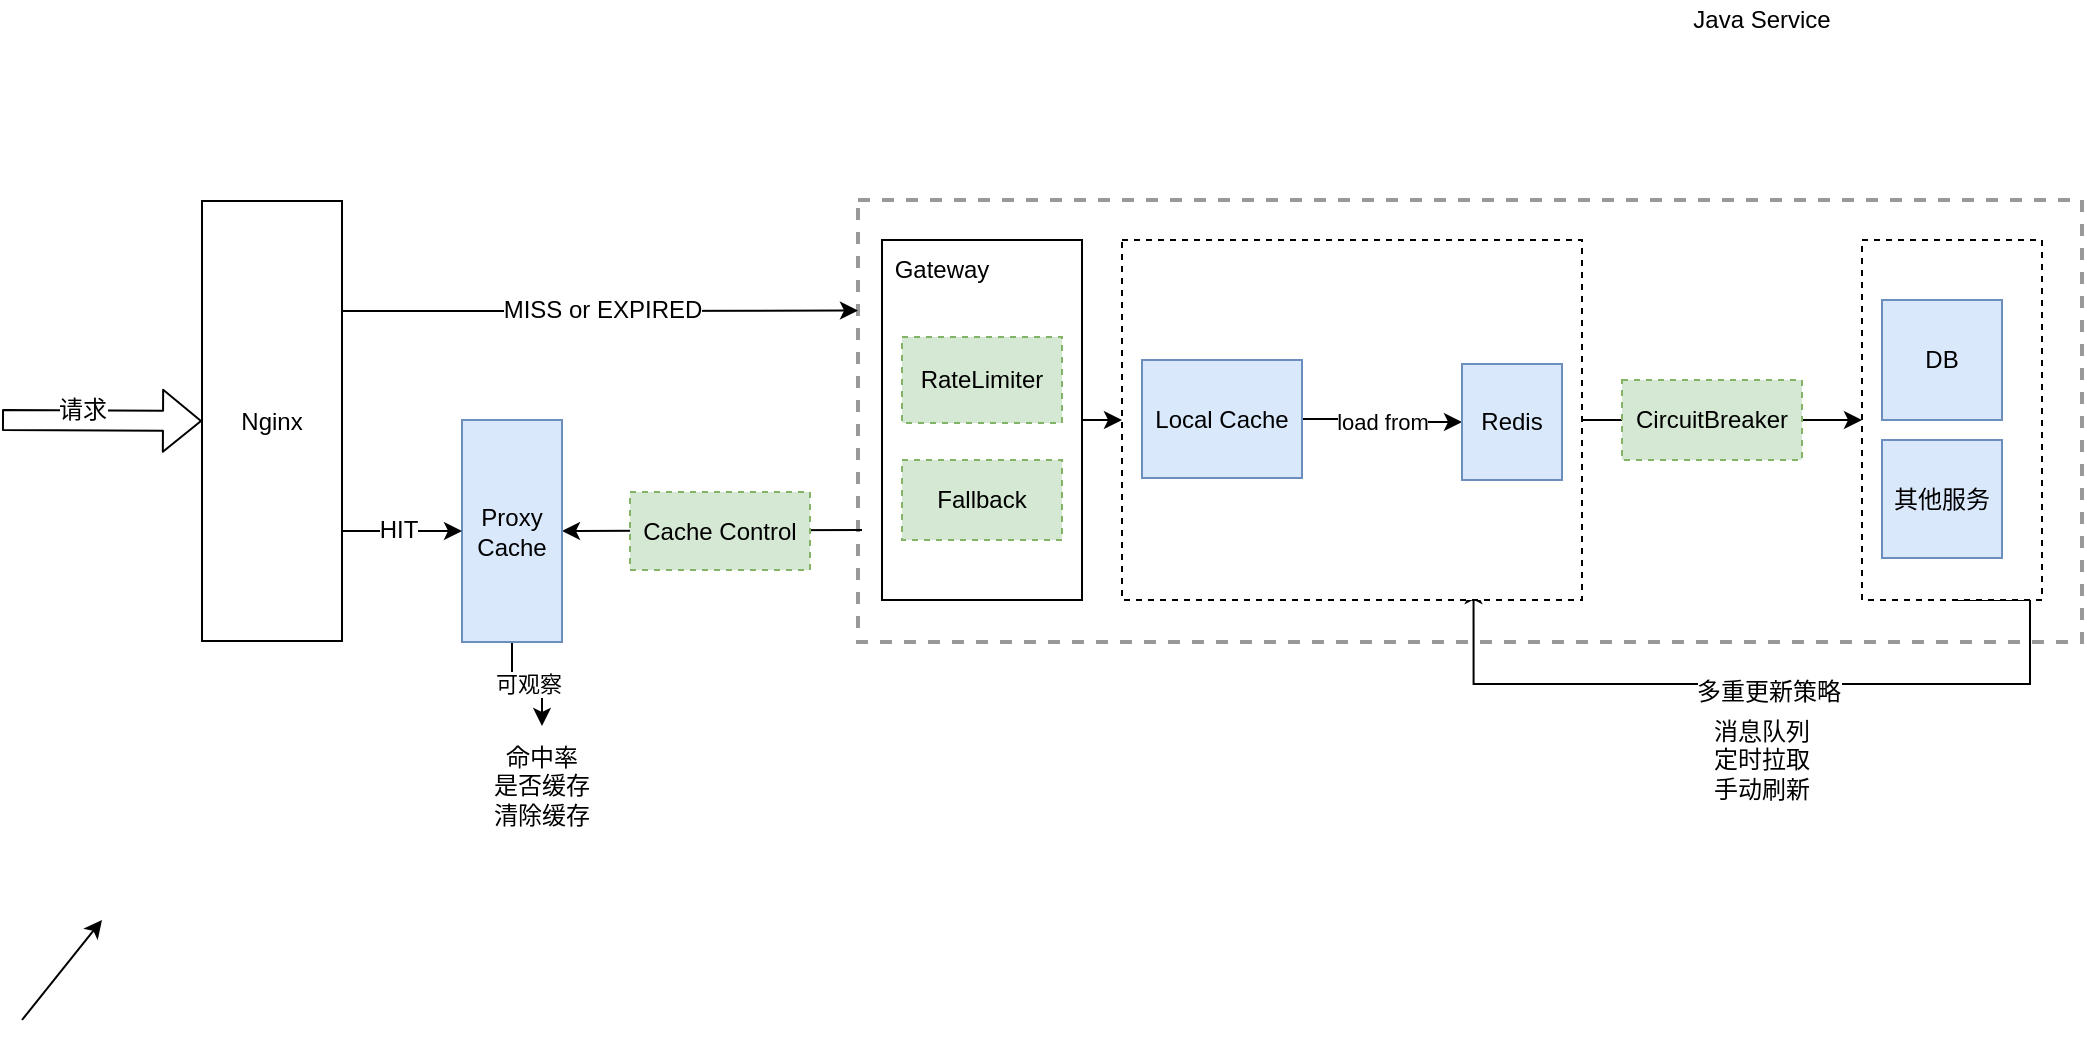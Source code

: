<mxfile version="10.7.7" type="github"><diagram id="t-BSXwOw7zd3HDcYqu_6" name="第 1 页"><mxGraphModel dx="1398" dy="828" grid="1" gridSize="10" guides="1" tooltips="1" connect="1" arrows="1" fold="1" page="1" pageScale="1" pageWidth="826" pageHeight="1169" math="0" shadow="0"><root><mxCell id="0"/><mxCell id="1" parent="0"/><mxCell id="8t-GNLuGYdWeni0fs2yw-1" value="" style="rounded=0;whiteSpace=wrap;html=1;dashed=1;opacity=40;strokeWidth=2;" parent="1" vertex="1"><mxGeometry x="518" y="380" width="612" height="221" as="geometry"/></mxCell><mxCell id="8t-GNLuGYdWeni0fs2yw-2" style="edgeStyle=orthogonalEdgeStyle;rounded=0;orthogonalLoop=1;jettySize=auto;html=1;entryX=0.5;entryY=1;entryDx=0;entryDy=0;exitX=0.5;exitY=1;exitDx=0;exitDy=0;" parent="1" edge="1" source="8t-GNLuGYdWeni0fs2yw-4" treatAsSingle="0"><mxGeometry relative="1" as="geometry"><mxPoint x="1170.471" y="572.971" as="sourcePoint"/><mxPoint x="825.765" y="572.971" as="targetPoint"/><Array as="points"><mxPoint x="1104" y="622"/><mxPoint x="826" y="622"/></Array></mxGeometry></mxCell><mxCell id="8t-GNLuGYdWeni0fs2yw-3" value="多重更新策略" style="text;html=1;resizable=0;points=[];align=center;verticalAlign=middle;labelBackgroundColor=#ffffff;" parent="8t-GNLuGYdWeni0fs2yw-2" vertex="1" connectable="0"><mxGeometry x="0.04" y="4" relative="1" as="geometry"><mxPoint as="offset"/></mxGeometry></mxCell><mxCell id="8t-GNLuGYdWeni0fs2yw-4" value="" style="rounded=0;whiteSpace=wrap;html=1;dashed=1;strokeWidth=1;" parent="1" vertex="1"><mxGeometry x="1020" y="400" width="90" height="180" as="geometry"/></mxCell><mxCell id="8t-GNLuGYdWeni0fs2yw-5" value="" style="rounded=0;whiteSpace=wrap;html=1;strokeWidth=1;dashed=1;" parent="1" vertex="1"><mxGeometry x="650" y="400" width="230" height="180" as="geometry"/></mxCell><mxCell id="8t-GNLuGYdWeni0fs2yw-6" style="edgeStyle=orthogonalEdgeStyle;rounded=0;orthogonalLoop=1;jettySize=auto;html=1;entryX=1;entryY=0.5;entryDx=0;entryDy=0;" parent="1" target="8t-GNLuGYdWeni0fs2yw-18" edge="1" treatAsSingle="0"><mxGeometry relative="1" as="geometry"><mxPoint x="520" y="545" as="sourcePoint"/><mxPoint x="440" y="581" as="targetPoint"/></mxGeometry></mxCell><mxCell id="8t-GNLuGYdWeni0fs2yw-8" value="load from" style="edgeStyle=orthogonalEdgeStyle;rounded=0;orthogonalLoop=1;jettySize=auto;html=1;" parent="1" source="8t-GNLuGYdWeni0fs2yw-9" target="8t-GNLuGYdWeni0fs2yw-13" edge="1"><mxGeometry relative="1" as="geometry"/></mxCell><mxCell id="8t-GNLuGYdWeni0fs2yw-9" value="Local Cache" style="rounded=0;whiteSpace=wrap;html=1;fillColor=#dae8fc;strokeColor=#6c8ebf;" parent="1" vertex="1"><mxGeometry x="660" y="460" width="80" height="59" as="geometry"/></mxCell><mxCell id="8t-GNLuGYdWeni0fs2yw-13" value="Redis&lt;br&gt;" style="rounded=0;whiteSpace=wrap;html=1;fillColor=#dae8fc;strokeColor=#6c8ebf;" parent="1" vertex="1"><mxGeometry x="820" y="462" width="50" height="58" as="geometry"/></mxCell><mxCell id="8t-GNLuGYdWeni0fs2yw-14" value="DB&lt;br&gt;" style="rounded=0;whiteSpace=wrap;html=1;fillColor=#dae8fc;strokeColor=#6c8ebf;" parent="1" vertex="1"><mxGeometry x="1030" y="430" width="60" height="60" as="geometry"/></mxCell><mxCell id="8t-GNLuGYdWeni0fs2yw-15" value="其他服务" style="rounded=0;whiteSpace=wrap;html=1;fillColor=#dae8fc;strokeColor=#6c8ebf;" parent="1" vertex="1"><mxGeometry x="1030" y="500" width="60" height="59" as="geometry"/></mxCell><mxCell id="8t-GNLuGYdWeni0fs2yw-17" value="可观察" style="edgeStyle=orthogonalEdgeStyle;rounded=0;orthogonalLoop=1;jettySize=auto;html=1;entryX=0.5;entryY=0;entryDx=0;entryDy=0;" parent="1" source="8t-GNLuGYdWeni0fs2yw-18" target="8t-GNLuGYdWeni0fs2yw-28" edge="1"><mxGeometry relative="1" as="geometry"/></mxCell><mxCell id="8t-GNLuGYdWeni0fs2yw-18" value="Proxy Cache" style="rounded=0;whiteSpace=wrap;html=1;fillColor=#dae8fc;strokeColor=#6c8ebf;" parent="1" vertex="1"><mxGeometry x="320" y="490" width="50" height="111" as="geometry"/></mxCell><mxCell id="8t-GNLuGYdWeni0fs2yw-19" value="Java Service" style="text;html=1;strokeColor=none;fillColor=none;align=center;verticalAlign=middle;whiteSpace=wrap;rounded=0;dashed=1;opacity=40;" parent="1" vertex="1"><mxGeometry x="925" y="280" width="90" height="20" as="geometry"/></mxCell><mxCell id="8t-GNLuGYdWeni0fs2yw-21" style="edgeStyle=orthogonalEdgeStyle;rounded=0;orthogonalLoop=1;jettySize=auto;html=1;exitX=1;exitY=0.75;exitDx=0;exitDy=0;entryX=0;entryY=0.5;entryDx=0;entryDy=0;" parent="1" source="8t-GNLuGYdWeni0fs2yw-22" target="8t-GNLuGYdWeni0fs2yw-18" edge="1"><mxGeometry relative="1" as="geometry"/></mxCell><mxCell id="Dvx0gbma9MA84_LZAYqF-1" value="HIT" style="text;html=1;resizable=0;points=[];align=center;verticalAlign=middle;labelBackgroundColor=#ffffff;" vertex="1" connectable="0" parent="8t-GNLuGYdWeni0fs2yw-21"><mxGeometry x="-0.082" y="1" relative="1" as="geometry"><mxPoint as="offset"/></mxGeometry></mxCell><mxCell id="Dvx0gbma9MA84_LZAYqF-3" style="edgeStyle=orthogonalEdgeStyle;rounded=0;orthogonalLoop=1;jettySize=auto;html=1;exitX=1;exitY=0.25;exitDx=0;exitDy=0;entryX=0;entryY=0.25;entryDx=0;entryDy=0;" edge="1" parent="1" source="8t-GNLuGYdWeni0fs2yw-22" target="8t-GNLuGYdWeni0fs2yw-1"><mxGeometry relative="1" as="geometry"/></mxCell><mxCell id="Dvx0gbma9MA84_LZAYqF-4" value="MISS or EXPIRED" style="text;html=1;resizable=0;points=[];align=center;verticalAlign=middle;labelBackgroundColor=#ffffff;" vertex="1" connectable="0" parent="Dvx0gbma9MA84_LZAYqF-3"><mxGeometry x="0.319" y="1" relative="1" as="geometry"><mxPoint x="-41" as="offset"/></mxGeometry></mxCell><mxCell id="8t-GNLuGYdWeni0fs2yw-22" value="Nginx" style="rounded=0;whiteSpace=wrap;html=1;" parent="1" vertex="1"><mxGeometry x="190" y="380.5" width="70" height="220" as="geometry"/></mxCell><mxCell id="Dvx0gbma9MA84_LZAYqF-8" style="edgeStyle=orthogonalEdgeStyle;rounded=0;orthogonalLoop=1;jettySize=auto;html=1;exitX=1;exitY=0.5;exitDx=0;exitDy=0;entryX=0;entryY=0.5;entryDx=0;entryDy=0;" edge="1" parent="1" source="8t-GNLuGYdWeni0fs2yw-24" target="8t-GNLuGYdWeni0fs2yw-5"><mxGeometry relative="1" as="geometry"/></mxCell><mxCell id="8t-GNLuGYdWeni0fs2yw-24" value="" style="rounded=0;whiteSpace=wrap;html=1;strokeWidth=1;" parent="1" vertex="1"><mxGeometry x="530" y="400" width="100" height="180" as="geometry"/></mxCell><mxCell id="8t-GNLuGYdWeni0fs2yw-25" value="" style="shape=flexArrow;endArrow=classic;html=1;entryX=0;entryY=0.5;entryDx=0;entryDy=0;" parent="1" target="8t-GNLuGYdWeni0fs2yw-22" edge="1" treatAsSingle="0"><mxGeometry width="50" height="50" relative="1" as="geometry"><mxPoint x="90" y="490" as="sourcePoint"/><mxPoint x="220" y="620" as="targetPoint"/></mxGeometry></mxCell><mxCell id="8t-GNLuGYdWeni0fs2yw-26" value="请求&lt;br&gt;" style="text;html=1;resizable=0;points=[];align=center;verticalAlign=middle;labelBackgroundColor=#ffffff;" parent="8t-GNLuGYdWeni0fs2yw-25" vertex="1" connectable="0"><mxGeometry x="-0.2" y="5" relative="1" as="geometry"><mxPoint as="offset"/></mxGeometry></mxCell><mxCell id="8t-GNLuGYdWeni0fs2yw-27" value="消息队列&lt;br&gt;定时拉取&lt;br&gt;手动刷新&lt;br&gt;" style="text;html=1;strokeColor=none;fillColor=none;align=center;verticalAlign=middle;whiteSpace=wrap;rounded=0;dashed=1;" parent="1" vertex="1"><mxGeometry x="920" y="639.5" width="100" height="40" as="geometry"/></mxCell><mxCell id="8t-GNLuGYdWeni0fs2yw-28" value="命中率&lt;br&gt;是否缓存&lt;br&gt;清除缓存&lt;br&gt;" style="text;html=1;strokeColor=none;fillColor=none;align=center;verticalAlign=middle;whiteSpace=wrap;rounded=0;dashed=1;" parent="1" vertex="1"><mxGeometry x="325" y="643" width="70" height="60" as="geometry"/></mxCell><mxCell id="Dvx0gbma9MA84_LZAYqF-13" value="" style="endArrow=classic;html=1;exitX=1;exitY=0.5;exitDx=0;exitDy=0;entryX=0;entryY=0.5;entryDx=0;entryDy=0;" edge="1" parent="1" source="8t-GNLuGYdWeni0fs2yw-5" target="8t-GNLuGYdWeni0fs2yw-4"><mxGeometry width="50" height="50" relative="1" as="geometry"><mxPoint x="718" y="668" as="sourcePoint"/><mxPoint x="768" y="618" as="targetPoint"/></mxGeometry></mxCell><mxCell id="Dvx0gbma9MA84_LZAYqF-18" value="&lt;span&gt;CircuitBreaker&lt;/span&gt;" style="rounded=0;whiteSpace=wrap;html=1;fillColor=#d5e8d4;strokeColor=#82b366;dashed=1;" vertex="1" parent="1"><mxGeometry x="900" y="470" width="90" height="40" as="geometry"/></mxCell><mxCell id="Dvx0gbma9MA84_LZAYqF-21" value="Gateway" style="text;html=1;strokeColor=none;fillColor=none;align=center;verticalAlign=middle;whiteSpace=wrap;rounded=0;dashed=1;" vertex="1" parent="1"><mxGeometry x="530" y="400" width="60" height="30" as="geometry"/></mxCell><mxCell id="Dvx0gbma9MA84_LZAYqF-23" value="&lt;span&gt;RateLimiter&lt;/span&gt;" style="rounded=0;whiteSpace=wrap;html=1;fillColor=#d5e8d4;strokeColor=#82b366;dashed=1;" vertex="1" parent="1"><mxGeometry x="540" y="448.5" width="80" height="43" as="geometry"/></mxCell><mxCell id="Dvx0gbma9MA84_LZAYqF-24" value="&lt;span&gt;Fallback&lt;/span&gt;" style="rounded=0;whiteSpace=wrap;html=1;fillColor=#d5e8d4;strokeColor=#82b366;dashed=1;" vertex="1" parent="1"><mxGeometry x="540" y="510" width="80" height="40" as="geometry"/></mxCell><mxCell id="Dvx0gbma9MA84_LZAYqF-29" value="" style="endArrow=classic;html=1;" edge="1" parent="1"><mxGeometry width="50" height="50" relative="1" as="geometry"><mxPoint x="100" y="790" as="sourcePoint"/><mxPoint x="140" y="740" as="targetPoint"/></mxGeometry></mxCell><mxCell id="Dvx0gbma9MA84_LZAYqF-37" value="&lt;span&gt;Cache Control&lt;/span&gt;" style="rounded=0;whiteSpace=wrap;html=1;fillColor=#d5e8d4;strokeColor=#82b366;dashed=1;" vertex="1" parent="1"><mxGeometry x="404" y="526" width="90" height="39" as="geometry"/></mxCell></root></mxGraphModel></diagram></mxfile>